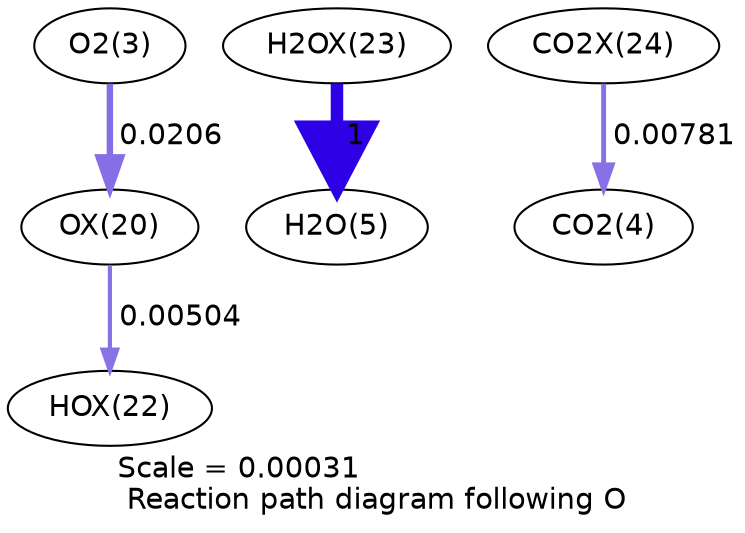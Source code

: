 digraph reaction_paths {
center=1;
s5 -> s64[fontname="Helvetica", penwidth=3.07, arrowsize=1.53, color="0.7, 0.521, 0.9"
, label=" 0.0206"];
s64 -> s66[fontname="Helvetica", penwidth=2.01, arrowsize=1, color="0.7, 0.505, 0.9"
, label=" 0.00504"];
s67 -> s7[fontname="Helvetica", penwidth=6, arrowsize=3, color="0.7, 1.5, 0.9"
, label=" 1"];
s68 -> s6[fontname="Helvetica", penwidth=2.34, arrowsize=1.17, color="0.7, 0.508, 0.9"
, label=" 0.00781"];
s5 [ fontname="Helvetica", label="O2(3)"];
s6 [ fontname="Helvetica", label="CO2(4)"];
s7 [ fontname="Helvetica", label="H2O(5)"];
s64 [ fontname="Helvetica", label="OX(20)"];
s66 [ fontname="Helvetica", label="HOX(22)"];
s67 [ fontname="Helvetica", label="H2OX(23)"];
s68 [ fontname="Helvetica", label="CO2X(24)"];
 label = "Scale = 0.00031\l Reaction path diagram following O";
 fontname = "Helvetica";
}
